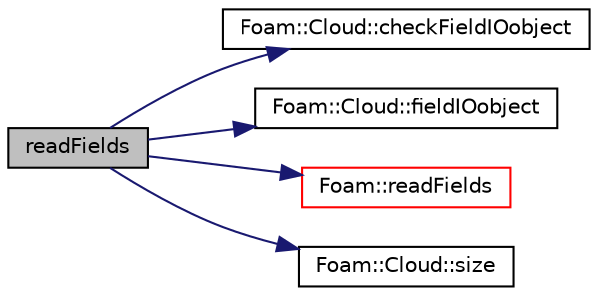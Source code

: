 digraph "readFields"
{
  bgcolor="transparent";
  edge [fontname="Helvetica",fontsize="10",labelfontname="Helvetica",labelfontsize="10"];
  node [fontname="Helvetica",fontsize="10",shape=record];
  rankdir="LR";
  Node85 [label="readFields",height=0.2,width=0.4,color="black", fillcolor="grey75", style="filled", fontcolor="black"];
  Node85 -> Node86 [color="midnightblue",fontsize="10",style="solid",fontname="Helvetica"];
  Node86 [label="Foam::Cloud::checkFieldIOobject",height=0.2,width=0.4,color="black",URL="$a24697.html#a354ac3d5592a996cb2ed69f23e874528",tooltip="Check lagrangian data field. "];
  Node85 -> Node87 [color="midnightblue",fontsize="10",style="solid",fontname="Helvetica"];
  Node87 [label="Foam::Cloud::fieldIOobject",height=0.2,width=0.4,color="black",URL="$a24697.html#a96931e0eb11f9d9cd97e964e030a2c34",tooltip="Helper to construct IOobject for field and current time. "];
  Node85 -> Node88 [color="midnightblue",fontsize="10",style="solid",fontname="Helvetica"];
  Node88 [label="Foam::readFields",height=0.2,width=0.4,color="red",URL="$a21851.html#ad934a96462b4c649c50ca216fb8c8e45",tooltip="Read the selected GeometricFields of the specified type. "];
  Node85 -> Node398 [color="midnightblue",fontsize="10",style="solid",fontname="Helvetica"];
  Node398 [label="Foam::Cloud::size",height=0.2,width=0.4,color="black",URL="$a24697.html#a9facbf0a118d395c89884e45a5ca4e4b"];
}
